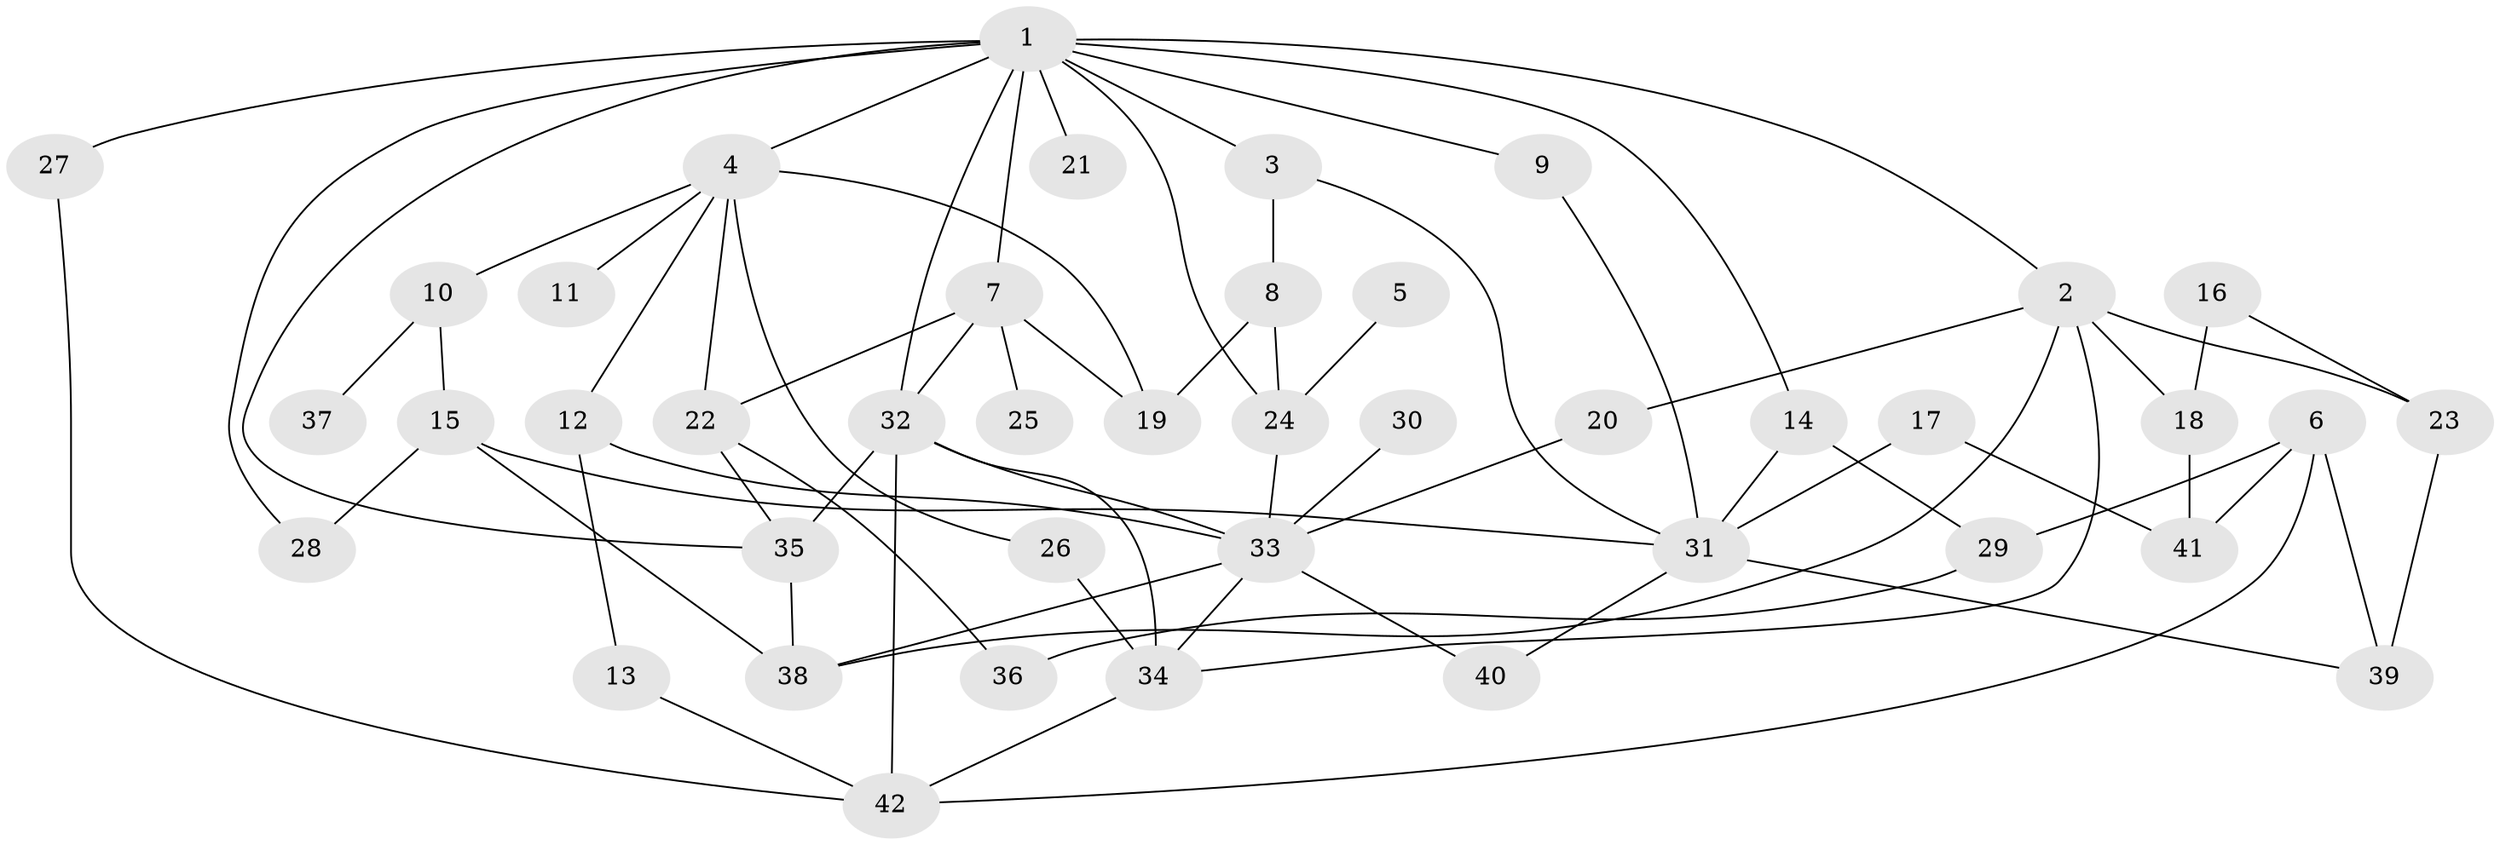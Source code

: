 // original degree distribution, {7: 0.012048192771084338, 6: 0.060240963855421686, 5: 0.08433734939759036, 3: 0.25301204819277107, 4: 0.0963855421686747, 2: 0.26506024096385544, 1: 0.2289156626506024}
// Generated by graph-tools (version 1.1) at 2025/25/03/09/25 03:25:33]
// undirected, 42 vertices, 72 edges
graph export_dot {
graph [start="1"]
  node [color=gray90,style=filled];
  1;
  2;
  3;
  4;
  5;
  6;
  7;
  8;
  9;
  10;
  11;
  12;
  13;
  14;
  15;
  16;
  17;
  18;
  19;
  20;
  21;
  22;
  23;
  24;
  25;
  26;
  27;
  28;
  29;
  30;
  31;
  32;
  33;
  34;
  35;
  36;
  37;
  38;
  39;
  40;
  41;
  42;
  1 -- 2 [weight=1.0];
  1 -- 3 [weight=1.0];
  1 -- 4 [weight=1.0];
  1 -- 7 [weight=1.0];
  1 -- 9 [weight=1.0];
  1 -- 14 [weight=1.0];
  1 -- 21 [weight=1.0];
  1 -- 24 [weight=1.0];
  1 -- 27 [weight=1.0];
  1 -- 28 [weight=1.0];
  1 -- 32 [weight=1.0];
  1 -- 35 [weight=1.0];
  2 -- 18 [weight=1.0];
  2 -- 20 [weight=1.0];
  2 -- 23 [weight=1.0];
  2 -- 34 [weight=1.0];
  2 -- 38 [weight=1.0];
  3 -- 8 [weight=1.0];
  3 -- 31 [weight=1.0];
  4 -- 10 [weight=1.0];
  4 -- 11 [weight=1.0];
  4 -- 12 [weight=1.0];
  4 -- 19 [weight=1.0];
  4 -- 22 [weight=1.0];
  4 -- 26 [weight=1.0];
  5 -- 24 [weight=1.0];
  6 -- 29 [weight=1.0];
  6 -- 39 [weight=1.0];
  6 -- 41 [weight=1.0];
  6 -- 42 [weight=1.0];
  7 -- 19 [weight=1.0];
  7 -- 22 [weight=1.0];
  7 -- 25 [weight=1.0];
  7 -- 32 [weight=1.0];
  8 -- 19 [weight=1.0];
  8 -- 24 [weight=1.0];
  9 -- 31 [weight=1.0];
  10 -- 15 [weight=1.0];
  10 -- 37 [weight=1.0];
  12 -- 13 [weight=1.0];
  12 -- 33 [weight=1.0];
  13 -- 42 [weight=1.0];
  14 -- 29 [weight=1.0];
  14 -- 31 [weight=1.0];
  15 -- 28 [weight=1.0];
  15 -- 31 [weight=2.0];
  15 -- 38 [weight=1.0];
  16 -- 18 [weight=1.0];
  16 -- 23 [weight=1.0];
  17 -- 31 [weight=1.0];
  17 -- 41 [weight=1.0];
  18 -- 41 [weight=1.0];
  20 -- 33 [weight=1.0];
  22 -- 35 [weight=1.0];
  22 -- 36 [weight=1.0];
  23 -- 39 [weight=1.0];
  24 -- 33 [weight=1.0];
  26 -- 34 [weight=1.0];
  27 -- 42 [weight=1.0];
  29 -- 36 [weight=1.0];
  30 -- 33 [weight=1.0];
  31 -- 39 [weight=2.0];
  31 -- 40 [weight=1.0];
  32 -- 33 [weight=1.0];
  32 -- 34 [weight=1.0];
  32 -- 35 [weight=1.0];
  32 -- 42 [weight=1.0];
  33 -- 34 [weight=1.0];
  33 -- 38 [weight=1.0];
  33 -- 40 [weight=1.0];
  34 -- 42 [weight=1.0];
  35 -- 38 [weight=1.0];
}
